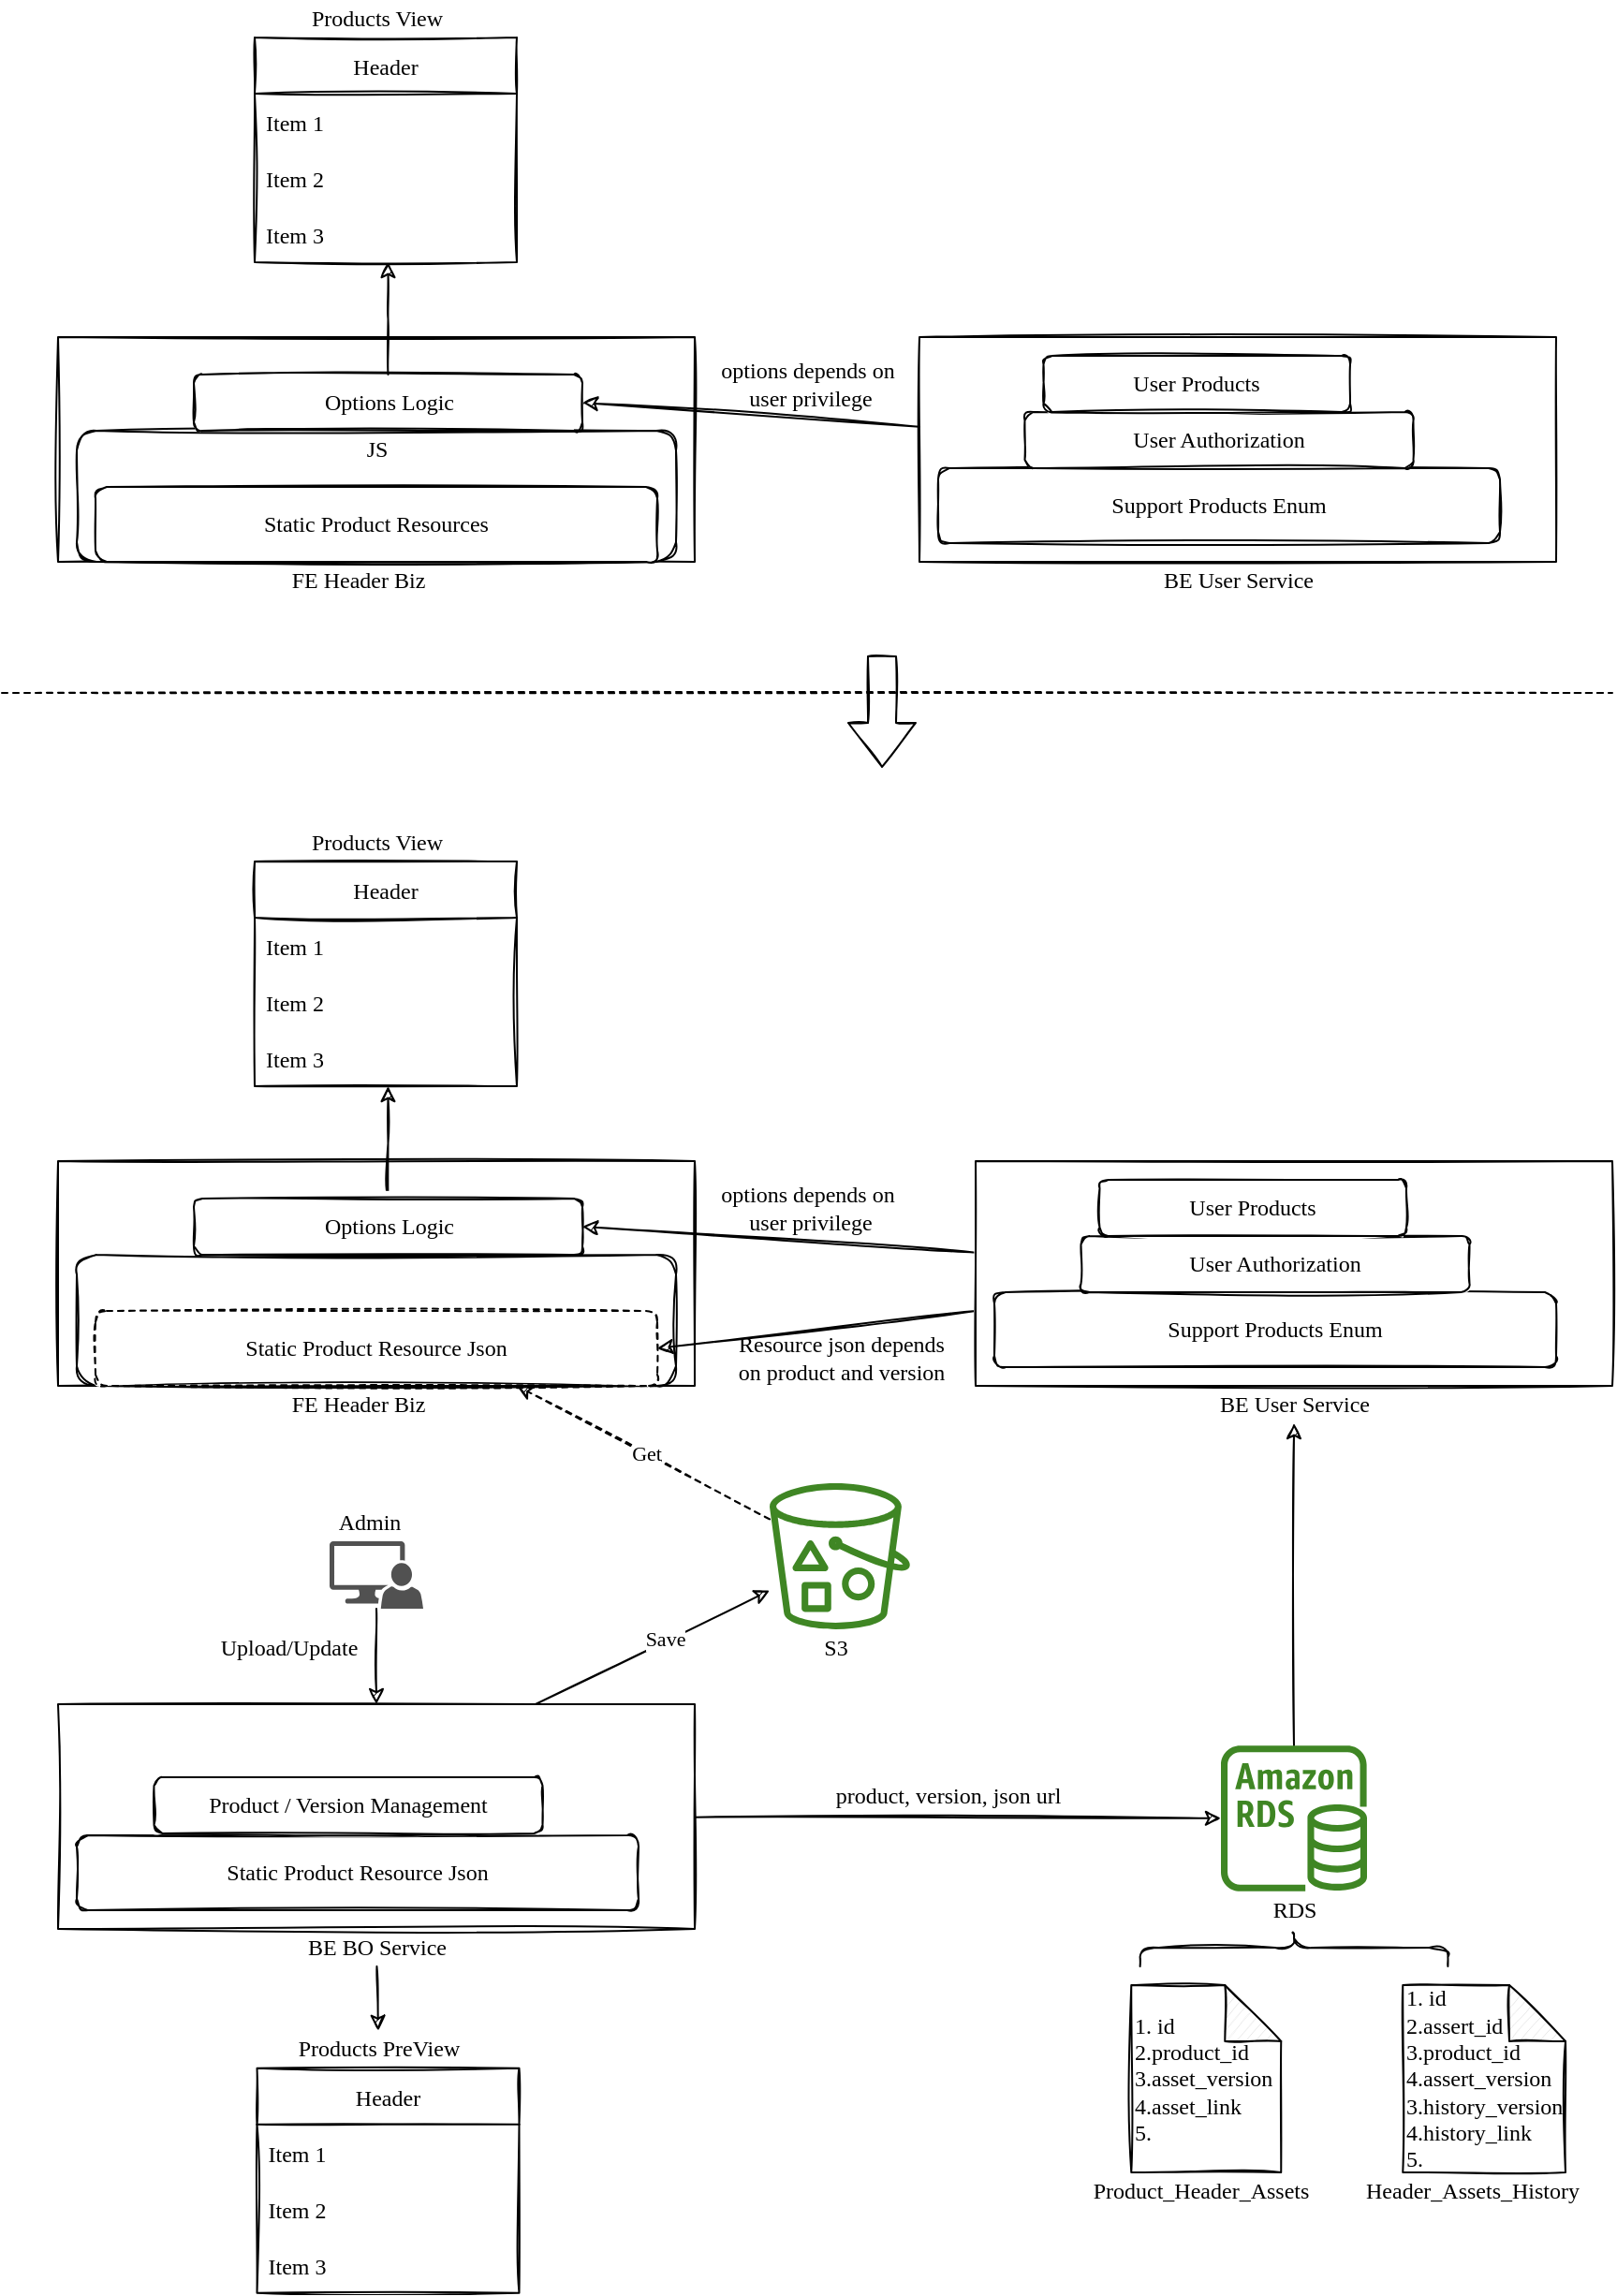 <mxfile version="16.6.1" type="github">
  <diagram id="1HXmKk2skKwjx9_je38B" name="Page-1">
    <mxGraphModel dx="915" dy="591" grid="1" gridSize="10" guides="1" tooltips="1" connect="1" arrows="1" fold="1" page="1" pageScale="1" pageWidth="827" pageHeight="1169" math="0" shadow="0">
      <root>
        <mxCell id="0" />
        <mxCell id="1" parent="0" />
        <mxCell id="2ERfByTIaMY-XtLdaHcJ-1" value="" style="rounded=0;whiteSpace=wrap;html=1;sketch=1;" vertex="1" parent="1">
          <mxGeometry x="390" y="370" width="340" height="120" as="geometry" />
        </mxCell>
        <mxCell id="2ERfByTIaMY-XtLdaHcJ-9" value="" style="rounded=1;whiteSpace=wrap;html=1;sketch=1;fontFamily=Comic Sans MS;" vertex="1" parent="1">
          <mxGeometry x="400" y="420" width="320" height="70" as="geometry" />
        </mxCell>
        <mxCell id="2ERfByTIaMY-XtLdaHcJ-2" value="&lt;font face=&quot;Comic Sans MS&quot;&gt;FE Header Biz&lt;/font&gt;" style="text;html=1;align=center;verticalAlign=middle;resizable=0;points=[];autosize=1;strokeColor=none;fillColor=none;" vertex="1" parent="1">
          <mxGeometry x="500" y="490" width="100" height="20" as="geometry" />
        </mxCell>
        <mxCell id="2ERfByTIaMY-XtLdaHcJ-8" value="" style="rounded=0;orthogonalLoop=1;jettySize=auto;html=1;fontFamily=Comic Sans MS;entryX=1;entryY=0.5;entryDx=0;entryDy=0;sketch=1;" edge="1" parent="1" source="2ERfByTIaMY-XtLdaHcJ-5" target="2ERfByTIaMY-XtLdaHcJ-11">
          <mxGeometry relative="1" as="geometry" />
        </mxCell>
        <mxCell id="2ERfByTIaMY-XtLdaHcJ-5" value="" style="rounded=0;whiteSpace=wrap;html=1;sketch=1;" vertex="1" parent="1">
          <mxGeometry x="850" y="370" width="340" height="120" as="geometry" />
        </mxCell>
        <mxCell id="2ERfByTIaMY-XtLdaHcJ-6" value="&lt;font face=&quot;Comic Sans MS&quot;&gt;BE User Service&lt;/font&gt;" style="text;html=1;align=center;verticalAlign=middle;resizable=0;points=[];autosize=1;strokeColor=none;fillColor=none;" vertex="1" parent="1">
          <mxGeometry x="965" y="490" width="110" height="20" as="geometry" />
        </mxCell>
        <mxCell id="2ERfByTIaMY-XtLdaHcJ-7" value="Static Product Resources" style="rounded=1;whiteSpace=wrap;html=1;sketch=1;fontFamily=Comic Sans MS;" vertex="1" parent="1">
          <mxGeometry x="410" y="450" width="300" height="40" as="geometry" />
        </mxCell>
        <mxCell id="2ERfByTIaMY-XtLdaHcJ-10" value="options depends on&lt;br&gt;&amp;nbsp;user privilege" style="text;html=1;align=center;verticalAlign=middle;resizable=0;points=[];autosize=1;strokeColor=none;fillColor=none;fontFamily=Comic Sans MS;" vertex="1" parent="1">
          <mxGeometry x="730" y="380" width="120" height="30" as="geometry" />
        </mxCell>
        <mxCell id="2ERfByTIaMY-XtLdaHcJ-12" style="edgeStyle=orthogonalEdgeStyle;rounded=0;sketch=1;orthogonalLoop=1;jettySize=auto;html=1;fontFamily=Comic Sans MS;" edge="1" parent="1" source="2ERfByTIaMY-XtLdaHcJ-11">
          <mxGeometry relative="1" as="geometry">
            <mxPoint x="566.25" y="330" as="targetPoint" />
          </mxGeometry>
        </mxCell>
        <mxCell id="2ERfByTIaMY-XtLdaHcJ-11" value="Options Logic" style="rounded=1;whiteSpace=wrap;html=1;sketch=1;fontFamily=Comic Sans MS;" vertex="1" parent="1">
          <mxGeometry x="462.5" y="390" width="207.5" height="30" as="geometry" />
        </mxCell>
        <mxCell id="2ERfByTIaMY-XtLdaHcJ-18" value="Header" style="swimlane;fontStyle=0;childLayout=stackLayout;horizontal=1;startSize=30;horizontalStack=0;resizeParent=1;resizeParentMax=0;resizeLast=0;collapsible=1;marginBottom=0;sketch=1;fontFamily=Comic Sans MS;" vertex="1" parent="1">
          <mxGeometry x="495" y="210" width="140" height="120" as="geometry" />
        </mxCell>
        <mxCell id="2ERfByTIaMY-XtLdaHcJ-19" value="Item 1" style="text;strokeColor=none;fillColor=none;align=left;verticalAlign=middle;spacingLeft=4;spacingRight=4;overflow=hidden;points=[[0,0.5],[1,0.5]];portConstraint=eastwest;rotatable=0;sketch=1;fontFamily=Comic Sans MS;" vertex="1" parent="2ERfByTIaMY-XtLdaHcJ-18">
          <mxGeometry y="30" width="140" height="30" as="geometry" />
        </mxCell>
        <mxCell id="2ERfByTIaMY-XtLdaHcJ-20" value="Item 2" style="text;strokeColor=none;fillColor=none;align=left;verticalAlign=middle;spacingLeft=4;spacingRight=4;overflow=hidden;points=[[0,0.5],[1,0.5]];portConstraint=eastwest;rotatable=0;sketch=1;fontFamily=Comic Sans MS;" vertex="1" parent="2ERfByTIaMY-XtLdaHcJ-18">
          <mxGeometry y="60" width="140" height="30" as="geometry" />
        </mxCell>
        <mxCell id="2ERfByTIaMY-XtLdaHcJ-21" value="Item 3" style="text;strokeColor=none;fillColor=none;align=left;verticalAlign=middle;spacingLeft=4;spacingRight=4;overflow=hidden;points=[[0,0.5],[1,0.5]];portConstraint=eastwest;rotatable=0;sketch=1;fontFamily=Comic Sans MS;" vertex="1" parent="2ERfByTIaMY-XtLdaHcJ-18">
          <mxGeometry y="90" width="140" height="30" as="geometry" />
        </mxCell>
        <mxCell id="2ERfByTIaMY-XtLdaHcJ-22" value="Products View" style="text;html=1;align=center;verticalAlign=middle;resizable=0;points=[];autosize=1;strokeColor=none;fillColor=none;fontFamily=Comic Sans MS;" vertex="1" parent="1">
          <mxGeometry x="515" y="190" width="90" height="20" as="geometry" />
        </mxCell>
        <mxCell id="2ERfByTIaMY-XtLdaHcJ-23" value="Support Products Enum" style="rounded=1;whiteSpace=wrap;html=1;sketch=1;fontFamily=Comic Sans MS;" vertex="1" parent="1">
          <mxGeometry x="860" y="440" width="300" height="40" as="geometry" />
        </mxCell>
        <mxCell id="2ERfByTIaMY-XtLdaHcJ-24" value="User Authorization" style="rounded=1;whiteSpace=wrap;html=1;sketch=1;fontFamily=Comic Sans MS;" vertex="1" parent="1">
          <mxGeometry x="906.25" y="410" width="207.5" height="30" as="geometry" />
        </mxCell>
        <mxCell id="2ERfByTIaMY-XtLdaHcJ-25" value="User Products" style="rounded=1;whiteSpace=wrap;html=1;sketch=1;fontFamily=Comic Sans MS;" vertex="1" parent="1">
          <mxGeometry x="916.25" y="380" width="163.75" height="30" as="geometry" />
        </mxCell>
        <mxCell id="2ERfByTIaMY-XtLdaHcJ-26" value="" style="rounded=0;whiteSpace=wrap;html=1;sketch=1;" vertex="1" parent="1">
          <mxGeometry x="390" y="810" width="340" height="120" as="geometry" />
        </mxCell>
        <mxCell id="2ERfByTIaMY-XtLdaHcJ-27" value="" style="rounded=1;whiteSpace=wrap;html=1;sketch=1;fontFamily=Comic Sans MS;" vertex="1" parent="1">
          <mxGeometry x="400" y="860" width="320" height="70" as="geometry" />
        </mxCell>
        <mxCell id="2ERfByTIaMY-XtLdaHcJ-28" value="&lt;font face=&quot;Comic Sans MS&quot;&gt;FE Header Biz&lt;/font&gt;" style="text;html=1;align=center;verticalAlign=middle;resizable=0;points=[];autosize=1;strokeColor=none;fillColor=none;" vertex="1" parent="1">
          <mxGeometry x="500" y="930" width="100" height="20" as="geometry" />
        </mxCell>
        <mxCell id="2ERfByTIaMY-XtLdaHcJ-29" value="" style="rounded=0;orthogonalLoop=1;jettySize=auto;html=1;fontFamily=Comic Sans MS;entryX=1;entryY=0.5;entryDx=0;entryDy=0;sketch=1;" edge="1" parent="1" source="2ERfByTIaMY-XtLdaHcJ-30" target="2ERfByTIaMY-XtLdaHcJ-35">
          <mxGeometry relative="1" as="geometry" />
        </mxCell>
        <mxCell id="2ERfByTIaMY-XtLdaHcJ-68" style="edgeStyle=none;rounded=0;sketch=1;orthogonalLoop=1;jettySize=auto;html=1;entryX=1;entryY=0.5;entryDx=0;entryDy=0;fontFamily=Comic Sans MS;" edge="1" parent="1" source="2ERfByTIaMY-XtLdaHcJ-30" target="2ERfByTIaMY-XtLdaHcJ-44">
          <mxGeometry relative="1" as="geometry" />
        </mxCell>
        <mxCell id="2ERfByTIaMY-XtLdaHcJ-30" value="" style="rounded=0;whiteSpace=wrap;html=1;sketch=1;" vertex="1" parent="1">
          <mxGeometry x="880" y="810" width="340" height="120" as="geometry" />
        </mxCell>
        <mxCell id="2ERfByTIaMY-XtLdaHcJ-31" value="&lt;font face=&quot;Comic Sans MS&quot;&gt;BE User Service&lt;/font&gt;" style="text;html=1;align=center;verticalAlign=middle;resizable=0;points=[];autosize=1;strokeColor=none;fillColor=none;" vertex="1" parent="1">
          <mxGeometry x="995" y="930" width="110" height="20" as="geometry" />
        </mxCell>
        <mxCell id="2ERfByTIaMY-XtLdaHcJ-33" value="options depends on&lt;br&gt;&amp;nbsp;user privilege" style="text;html=1;align=center;verticalAlign=middle;resizable=0;points=[];autosize=1;strokeColor=none;fillColor=none;fontFamily=Comic Sans MS;" vertex="1" parent="1">
          <mxGeometry x="730" y="820" width="120" height="30" as="geometry" />
        </mxCell>
        <mxCell id="2ERfByTIaMY-XtLdaHcJ-34" style="edgeStyle=orthogonalEdgeStyle;rounded=0;sketch=1;orthogonalLoop=1;jettySize=auto;html=1;fontFamily=Comic Sans MS;" edge="1" parent="1" source="2ERfByTIaMY-XtLdaHcJ-35">
          <mxGeometry relative="1" as="geometry">
            <mxPoint x="566.25" y="770" as="targetPoint" />
          </mxGeometry>
        </mxCell>
        <mxCell id="2ERfByTIaMY-XtLdaHcJ-35" value="Options Logic" style="rounded=1;whiteSpace=wrap;html=1;sketch=1;fontFamily=Comic Sans MS;" vertex="1" parent="1">
          <mxGeometry x="462.5" y="830" width="207.5" height="30" as="geometry" />
        </mxCell>
        <mxCell id="2ERfByTIaMY-XtLdaHcJ-36" value="Header" style="swimlane;fontStyle=0;childLayout=stackLayout;horizontal=1;startSize=30;horizontalStack=0;resizeParent=1;resizeParentMax=0;resizeLast=0;collapsible=1;marginBottom=0;sketch=1;fontFamily=Comic Sans MS;" vertex="1" parent="1">
          <mxGeometry x="495" y="650" width="140" height="120" as="geometry" />
        </mxCell>
        <mxCell id="2ERfByTIaMY-XtLdaHcJ-37" value="Item 1" style="text;strokeColor=none;fillColor=none;align=left;verticalAlign=middle;spacingLeft=4;spacingRight=4;overflow=hidden;points=[[0,0.5],[1,0.5]];portConstraint=eastwest;rotatable=0;sketch=1;fontFamily=Comic Sans MS;" vertex="1" parent="2ERfByTIaMY-XtLdaHcJ-36">
          <mxGeometry y="30" width="140" height="30" as="geometry" />
        </mxCell>
        <mxCell id="2ERfByTIaMY-XtLdaHcJ-38" value="Item 2" style="text;strokeColor=none;fillColor=none;align=left;verticalAlign=middle;spacingLeft=4;spacingRight=4;overflow=hidden;points=[[0,0.5],[1,0.5]];portConstraint=eastwest;rotatable=0;sketch=1;fontFamily=Comic Sans MS;" vertex="1" parent="2ERfByTIaMY-XtLdaHcJ-36">
          <mxGeometry y="60" width="140" height="30" as="geometry" />
        </mxCell>
        <mxCell id="2ERfByTIaMY-XtLdaHcJ-39" value="Item 3" style="text;strokeColor=none;fillColor=none;align=left;verticalAlign=middle;spacingLeft=4;spacingRight=4;overflow=hidden;points=[[0,0.5],[1,0.5]];portConstraint=eastwest;rotatable=0;sketch=1;fontFamily=Comic Sans MS;" vertex="1" parent="2ERfByTIaMY-XtLdaHcJ-36">
          <mxGeometry y="90" width="140" height="30" as="geometry" />
        </mxCell>
        <mxCell id="2ERfByTIaMY-XtLdaHcJ-40" value="Products View" style="text;html=1;align=center;verticalAlign=middle;resizable=0;points=[];autosize=1;strokeColor=none;fillColor=none;fontFamily=Comic Sans MS;" vertex="1" parent="1">
          <mxGeometry x="515" y="630" width="90" height="20" as="geometry" />
        </mxCell>
        <mxCell id="2ERfByTIaMY-XtLdaHcJ-41" value="Support Products Enum" style="rounded=1;whiteSpace=wrap;html=1;sketch=1;fontFamily=Comic Sans MS;" vertex="1" parent="1">
          <mxGeometry x="890" y="880" width="300" height="40" as="geometry" />
        </mxCell>
        <mxCell id="2ERfByTIaMY-XtLdaHcJ-42" value="User Authorization" style="rounded=1;whiteSpace=wrap;html=1;sketch=1;fontFamily=Comic Sans MS;" vertex="1" parent="1">
          <mxGeometry x="936.25" y="850" width="207.5" height="30" as="geometry" />
        </mxCell>
        <mxCell id="2ERfByTIaMY-XtLdaHcJ-43" value="User Products" style="rounded=1;whiteSpace=wrap;html=1;sketch=1;fontFamily=Comic Sans MS;" vertex="1" parent="1">
          <mxGeometry x="946.25" y="820" width="163.75" height="30" as="geometry" />
        </mxCell>
        <mxCell id="2ERfByTIaMY-XtLdaHcJ-44" value="Static Product Resource Json" style="rounded=1;whiteSpace=wrap;html=1;sketch=1;fontFamily=Comic Sans MS;dashed=1;" vertex="1" parent="1">
          <mxGeometry x="410" y="890" width="300" height="40" as="geometry" />
        </mxCell>
        <mxCell id="2ERfByTIaMY-XtLdaHcJ-45" value="JS" style="text;html=1;align=center;verticalAlign=middle;resizable=0;points=[];autosize=1;strokeColor=none;fillColor=none;fontFamily=Comic Sans MS;" vertex="1" parent="1">
          <mxGeometry x="545" y="420" width="30" height="20" as="geometry" />
        </mxCell>
        <mxCell id="2ERfByTIaMY-XtLdaHcJ-47" style="edgeStyle=none;rounded=0;sketch=1;orthogonalLoop=1;jettySize=auto;html=1;entryX=0.75;entryY=1;entryDx=0;entryDy=0;fontFamily=Comic Sans MS;dashed=1;" edge="1" parent="1" source="2ERfByTIaMY-XtLdaHcJ-46" target="2ERfByTIaMY-XtLdaHcJ-44">
          <mxGeometry relative="1" as="geometry" />
        </mxCell>
        <mxCell id="2ERfByTIaMY-XtLdaHcJ-62" value="Get" style="edgeLabel;html=1;align=center;verticalAlign=middle;resizable=0;points=[];fontFamily=Comic Sans MS;" vertex="1" connectable="0" parent="2ERfByTIaMY-XtLdaHcJ-47">
          <mxGeometry x="-0.017" y="-1" relative="1" as="geometry">
            <mxPoint as="offset" />
          </mxGeometry>
        </mxCell>
        <mxCell id="2ERfByTIaMY-XtLdaHcJ-46" value="" style="sketch=0;outlineConnect=0;fontColor=#232F3E;gradientColor=none;fillColor=#3F8624;strokeColor=none;dashed=0;verticalLabelPosition=bottom;verticalAlign=top;align=center;html=1;fontSize=12;fontStyle=0;aspect=fixed;pointerEvents=1;shape=mxgraph.aws4.bucket_with_objects;fontFamily=Comic Sans MS;" vertex="1" parent="1">
          <mxGeometry x="770" y="982" width="75" height="78" as="geometry" />
        </mxCell>
        <mxCell id="2ERfByTIaMY-XtLdaHcJ-48" value="S3" style="text;html=1;align=center;verticalAlign=middle;resizable=0;points=[];autosize=1;strokeColor=none;fillColor=none;fontFamily=Comic Sans MS;" vertex="1" parent="1">
          <mxGeometry x="790" y="1060" width="30" height="20" as="geometry" />
        </mxCell>
        <mxCell id="2ERfByTIaMY-XtLdaHcJ-60" style="edgeStyle=none;rounded=0;sketch=1;orthogonalLoop=1;jettySize=auto;html=1;fontFamily=Comic Sans MS;exitX=0.75;exitY=0;exitDx=0;exitDy=0;" edge="1" parent="1" source="2ERfByTIaMY-XtLdaHcJ-49" target="2ERfByTIaMY-XtLdaHcJ-46">
          <mxGeometry relative="1" as="geometry" />
        </mxCell>
        <mxCell id="2ERfByTIaMY-XtLdaHcJ-61" value="Save" style="edgeLabel;html=1;align=center;verticalAlign=middle;resizable=0;points=[];fontFamily=Comic Sans MS;" vertex="1" connectable="0" parent="2ERfByTIaMY-XtLdaHcJ-60">
          <mxGeometry x="0.101" y="1" relative="1" as="geometry">
            <mxPoint y="-1" as="offset" />
          </mxGeometry>
        </mxCell>
        <mxCell id="2ERfByTIaMY-XtLdaHcJ-65" style="edgeStyle=none;rounded=0;sketch=1;orthogonalLoop=1;jettySize=auto;html=1;fontFamily=Comic Sans MS;" edge="1" parent="1" source="2ERfByTIaMY-XtLdaHcJ-49" target="2ERfByTIaMY-XtLdaHcJ-63">
          <mxGeometry relative="1" as="geometry" />
        </mxCell>
        <mxCell id="2ERfByTIaMY-XtLdaHcJ-49" value="" style="rounded=0;whiteSpace=wrap;html=1;sketch=1;" vertex="1" parent="1">
          <mxGeometry x="390" y="1100.0" width="340" height="120" as="geometry" />
        </mxCell>
        <mxCell id="2ERfByTIaMY-XtLdaHcJ-82" style="edgeStyle=none;rounded=0;sketch=1;orthogonalLoop=1;jettySize=auto;html=1;fontFamily=Comic Sans MS;" edge="1" parent="1" source="2ERfByTIaMY-XtLdaHcJ-50" target="2ERfByTIaMY-XtLdaHcJ-74">
          <mxGeometry relative="1" as="geometry" />
        </mxCell>
        <mxCell id="2ERfByTIaMY-XtLdaHcJ-50" value="&lt;font face=&quot;Comic Sans MS&quot;&gt;BE BO Service&lt;/font&gt;" style="text;html=1;align=center;verticalAlign=middle;resizable=0;points=[];autosize=1;strokeColor=none;fillColor=none;" vertex="1" parent="1">
          <mxGeometry x="510" y="1220.0" width="100" height="20" as="geometry" />
        </mxCell>
        <mxCell id="2ERfByTIaMY-XtLdaHcJ-51" value="Static Product Resource Json" style="rounded=1;whiteSpace=wrap;html=1;sketch=1;fontFamily=Comic Sans MS;" vertex="1" parent="1">
          <mxGeometry x="400" y="1170.0" width="300" height="40" as="geometry" />
        </mxCell>
        <mxCell id="2ERfByTIaMY-XtLdaHcJ-56" style="edgeStyle=none;rounded=0;sketch=1;orthogonalLoop=1;jettySize=auto;html=1;fontFamily=Comic Sans MS;" edge="1" parent="1" source="2ERfByTIaMY-XtLdaHcJ-54" target="2ERfByTIaMY-XtLdaHcJ-49">
          <mxGeometry relative="1" as="geometry" />
        </mxCell>
        <mxCell id="2ERfByTIaMY-XtLdaHcJ-54" value="" style="sketch=0;pointerEvents=1;shadow=0;dashed=0;html=1;strokeColor=none;labelPosition=center;verticalLabelPosition=bottom;verticalAlign=top;align=center;fillColor=#515151;shape=mxgraph.mscae.system_center.admin_console;fontFamily=Comic Sans MS;" vertex="1" parent="1">
          <mxGeometry x="535" y="1013.0" width="50" height="36" as="geometry" />
        </mxCell>
        <mxCell id="2ERfByTIaMY-XtLdaHcJ-57" value="Admin" style="text;html=1;align=center;verticalAlign=middle;resizable=0;points=[];autosize=1;strokeColor=none;fillColor=none;fontFamily=Comic Sans MS;" vertex="1" parent="1">
          <mxGeometry x="531" y="993.0" width="50" height="20" as="geometry" />
        </mxCell>
        <mxCell id="2ERfByTIaMY-XtLdaHcJ-58" value="Upload/Update" style="text;html=1;align=center;verticalAlign=middle;resizable=0;points=[];autosize=1;strokeColor=none;fillColor=none;fontFamily=Comic Sans MS;" vertex="1" parent="1">
          <mxGeometry x="462.5" y="1060.0" width="100" height="20" as="geometry" />
        </mxCell>
        <mxCell id="2ERfByTIaMY-XtLdaHcJ-59" value="Product / Version Management" style="rounded=1;whiteSpace=wrap;html=1;sketch=1;fontFamily=Comic Sans MS;" vertex="1" parent="1">
          <mxGeometry x="441.25" y="1139.0" width="207.5" height="30" as="geometry" />
        </mxCell>
        <mxCell id="2ERfByTIaMY-XtLdaHcJ-67" style="edgeStyle=none;rounded=0;sketch=1;orthogonalLoop=1;jettySize=auto;html=1;fontFamily=Comic Sans MS;" edge="1" parent="1" source="2ERfByTIaMY-XtLdaHcJ-63" target="2ERfByTIaMY-XtLdaHcJ-31">
          <mxGeometry relative="1" as="geometry" />
        </mxCell>
        <mxCell id="2ERfByTIaMY-XtLdaHcJ-63" value="" style="sketch=0;outlineConnect=0;fontColor=#232F3E;gradientColor=none;fillColor=#3F8624;strokeColor=none;dashed=0;verticalLabelPosition=bottom;verticalAlign=top;align=center;html=1;fontSize=12;fontStyle=0;aspect=fixed;pointerEvents=1;shape=mxgraph.aws4.rds_instance;fontFamily=Comic Sans MS;" vertex="1" parent="1">
          <mxGeometry x="1011" y="1122.0" width="78" height="78" as="geometry" />
        </mxCell>
        <mxCell id="2ERfByTIaMY-XtLdaHcJ-64" value="RDS" style="text;html=1;align=center;verticalAlign=middle;resizable=0;points=[];autosize=1;strokeColor=none;fillColor=none;fontFamily=Comic Sans MS;" vertex="1" parent="1">
          <mxGeometry x="1030" y="1200.0" width="40" height="20" as="geometry" />
        </mxCell>
        <mxCell id="2ERfByTIaMY-XtLdaHcJ-66" value="product, version, json url" style="text;html=1;align=center;verticalAlign=middle;resizable=0;points=[];autosize=1;strokeColor=none;fillColor=none;fontFamily=Comic Sans MS;" vertex="1" parent="1">
          <mxGeometry x="785" y="1139.0" width="160" height="20" as="geometry" />
        </mxCell>
        <mxCell id="2ERfByTIaMY-XtLdaHcJ-69" value="Resource json depends &lt;br&gt;on product and version" style="text;html=1;align=center;verticalAlign=middle;resizable=0;points=[];autosize=1;strokeColor=none;fillColor=none;fontFamily=Comic Sans MS;" vertex="1" parent="1">
          <mxGeometry x="737.5" y="900" width="140" height="30" as="geometry" />
        </mxCell>
        <mxCell id="2ERfByTIaMY-XtLdaHcJ-70" value="Header" style="swimlane;fontStyle=0;childLayout=stackLayout;horizontal=1;startSize=30;horizontalStack=0;resizeParent=1;resizeParentMax=0;resizeLast=0;collapsible=1;marginBottom=0;sketch=1;fontFamily=Comic Sans MS;" vertex="1" parent="1">
          <mxGeometry x="496.25" y="1294.4" width="140" height="120" as="geometry" />
        </mxCell>
        <mxCell id="2ERfByTIaMY-XtLdaHcJ-71" value="Item 1" style="text;strokeColor=none;fillColor=none;align=left;verticalAlign=middle;spacingLeft=4;spacingRight=4;overflow=hidden;points=[[0,0.5],[1,0.5]];portConstraint=eastwest;rotatable=0;sketch=1;fontFamily=Comic Sans MS;" vertex="1" parent="2ERfByTIaMY-XtLdaHcJ-70">
          <mxGeometry y="30" width="140" height="30" as="geometry" />
        </mxCell>
        <mxCell id="2ERfByTIaMY-XtLdaHcJ-72" value="Item 2" style="text;strokeColor=none;fillColor=none;align=left;verticalAlign=middle;spacingLeft=4;spacingRight=4;overflow=hidden;points=[[0,0.5],[1,0.5]];portConstraint=eastwest;rotatable=0;sketch=1;fontFamily=Comic Sans MS;" vertex="1" parent="2ERfByTIaMY-XtLdaHcJ-70">
          <mxGeometry y="60" width="140" height="30" as="geometry" />
        </mxCell>
        <mxCell id="2ERfByTIaMY-XtLdaHcJ-73" value="Item 3" style="text;strokeColor=none;fillColor=none;align=left;verticalAlign=middle;spacingLeft=4;spacingRight=4;overflow=hidden;points=[[0,0.5],[1,0.5]];portConstraint=eastwest;rotatable=0;sketch=1;fontFamily=Comic Sans MS;" vertex="1" parent="2ERfByTIaMY-XtLdaHcJ-70">
          <mxGeometry y="90" width="140" height="30" as="geometry" />
        </mxCell>
        <mxCell id="2ERfByTIaMY-XtLdaHcJ-74" value="Products PreView" style="text;html=1;align=center;verticalAlign=middle;resizable=0;points=[];autosize=1;strokeColor=none;fillColor=none;fontFamily=Comic Sans MS;" vertex="1" parent="1">
          <mxGeometry x="506.25" y="1274.4" width="110" height="20" as="geometry" />
        </mxCell>
        <mxCell id="2ERfByTIaMY-XtLdaHcJ-76" value="" style="endArrow=none;dashed=1;html=1;rounded=0;sketch=1;fontFamily=Comic Sans MS;exitX=0;exitY=1;exitDx=0;exitDy=0;entryX=1;entryY=1;entryDx=0;entryDy=0;" edge="1" parent="1">
          <mxGeometry width="50" height="50" relative="1" as="geometry">
            <mxPoint x="360.0" y="560" as="sourcePoint" />
            <mxPoint x="1220.0" y="560" as="targetPoint" />
          </mxGeometry>
        </mxCell>
        <mxCell id="2ERfByTIaMY-XtLdaHcJ-85" value="" style="shape=flexArrow;endArrow=classic;html=1;rounded=0;sketch=1;fontFamily=Comic Sans MS;width=15;endSize=7.5;" edge="1" parent="1">
          <mxGeometry width="50" height="50" relative="1" as="geometry">
            <mxPoint x="830" y="540" as="sourcePoint" />
            <mxPoint x="830" y="600" as="targetPoint" />
          </mxGeometry>
        </mxCell>
        <mxCell id="2ERfByTIaMY-XtLdaHcJ-86" value="" style="shape=curlyBracket;whiteSpace=wrap;html=1;rounded=1;sketch=1;fillStyle=auto;fontFamily=Comic Sans MS;strokeColor=default;fillColor=none;rotation=90;" vertex="1" parent="1">
          <mxGeometry x="1040" y="1147.8" width="20" height="164.4" as="geometry" />
        </mxCell>
        <mxCell id="2ERfByTIaMY-XtLdaHcJ-87" value="1. id&lt;br&gt;2.product_id&lt;br&gt;3.asset_version&lt;br&gt;4.asset_link&lt;br&gt;5." style="shape=note;whiteSpace=wrap;html=1;backgroundOutline=1;darkOpacity=0.05;rounded=0;sketch=1;fillStyle=auto;fontFamily=Comic Sans MS;strokeColor=default;fillColor=none;align=left;" vertex="1" parent="1">
          <mxGeometry x="963.13" y="1250" width="80" height="100" as="geometry" />
        </mxCell>
        <mxCell id="2ERfByTIaMY-XtLdaHcJ-88" value="Product_Header_Assets" style="text;html=1;align=center;verticalAlign=middle;resizable=0;points=[];autosize=1;strokeColor=none;fillColor=none;fontFamily=Comic Sans MS;" vertex="1" parent="1">
          <mxGeometry x="925" y="1350" width="150" height="20" as="geometry" />
        </mxCell>
        <mxCell id="2ERfByTIaMY-XtLdaHcJ-89" value="1. id&lt;br&gt;2.assert_id&lt;br&gt;3.product_id&lt;br&gt;4.assert_version&lt;br&gt;3.history_version&lt;br&gt;4.history_link&lt;br&gt;5." style="shape=note;whiteSpace=wrap;html=1;backgroundOutline=1;darkOpacity=0.05;rounded=0;sketch=1;fillStyle=auto;fontFamily=Comic Sans MS;strokeColor=default;fillColor=none;align=left;" vertex="1" parent="1">
          <mxGeometry x="1108.13" y="1250" width="86.87" height="100" as="geometry" />
        </mxCell>
        <mxCell id="2ERfByTIaMY-XtLdaHcJ-90" value="Header_Assets_History" style="text;html=1;align=center;verticalAlign=middle;resizable=0;points=[];autosize=1;strokeColor=none;fillColor=none;fontFamily=Comic Sans MS;" vertex="1" parent="1">
          <mxGeometry x="1070" y="1350" width="150" height="20" as="geometry" />
        </mxCell>
      </root>
    </mxGraphModel>
  </diagram>
</mxfile>
